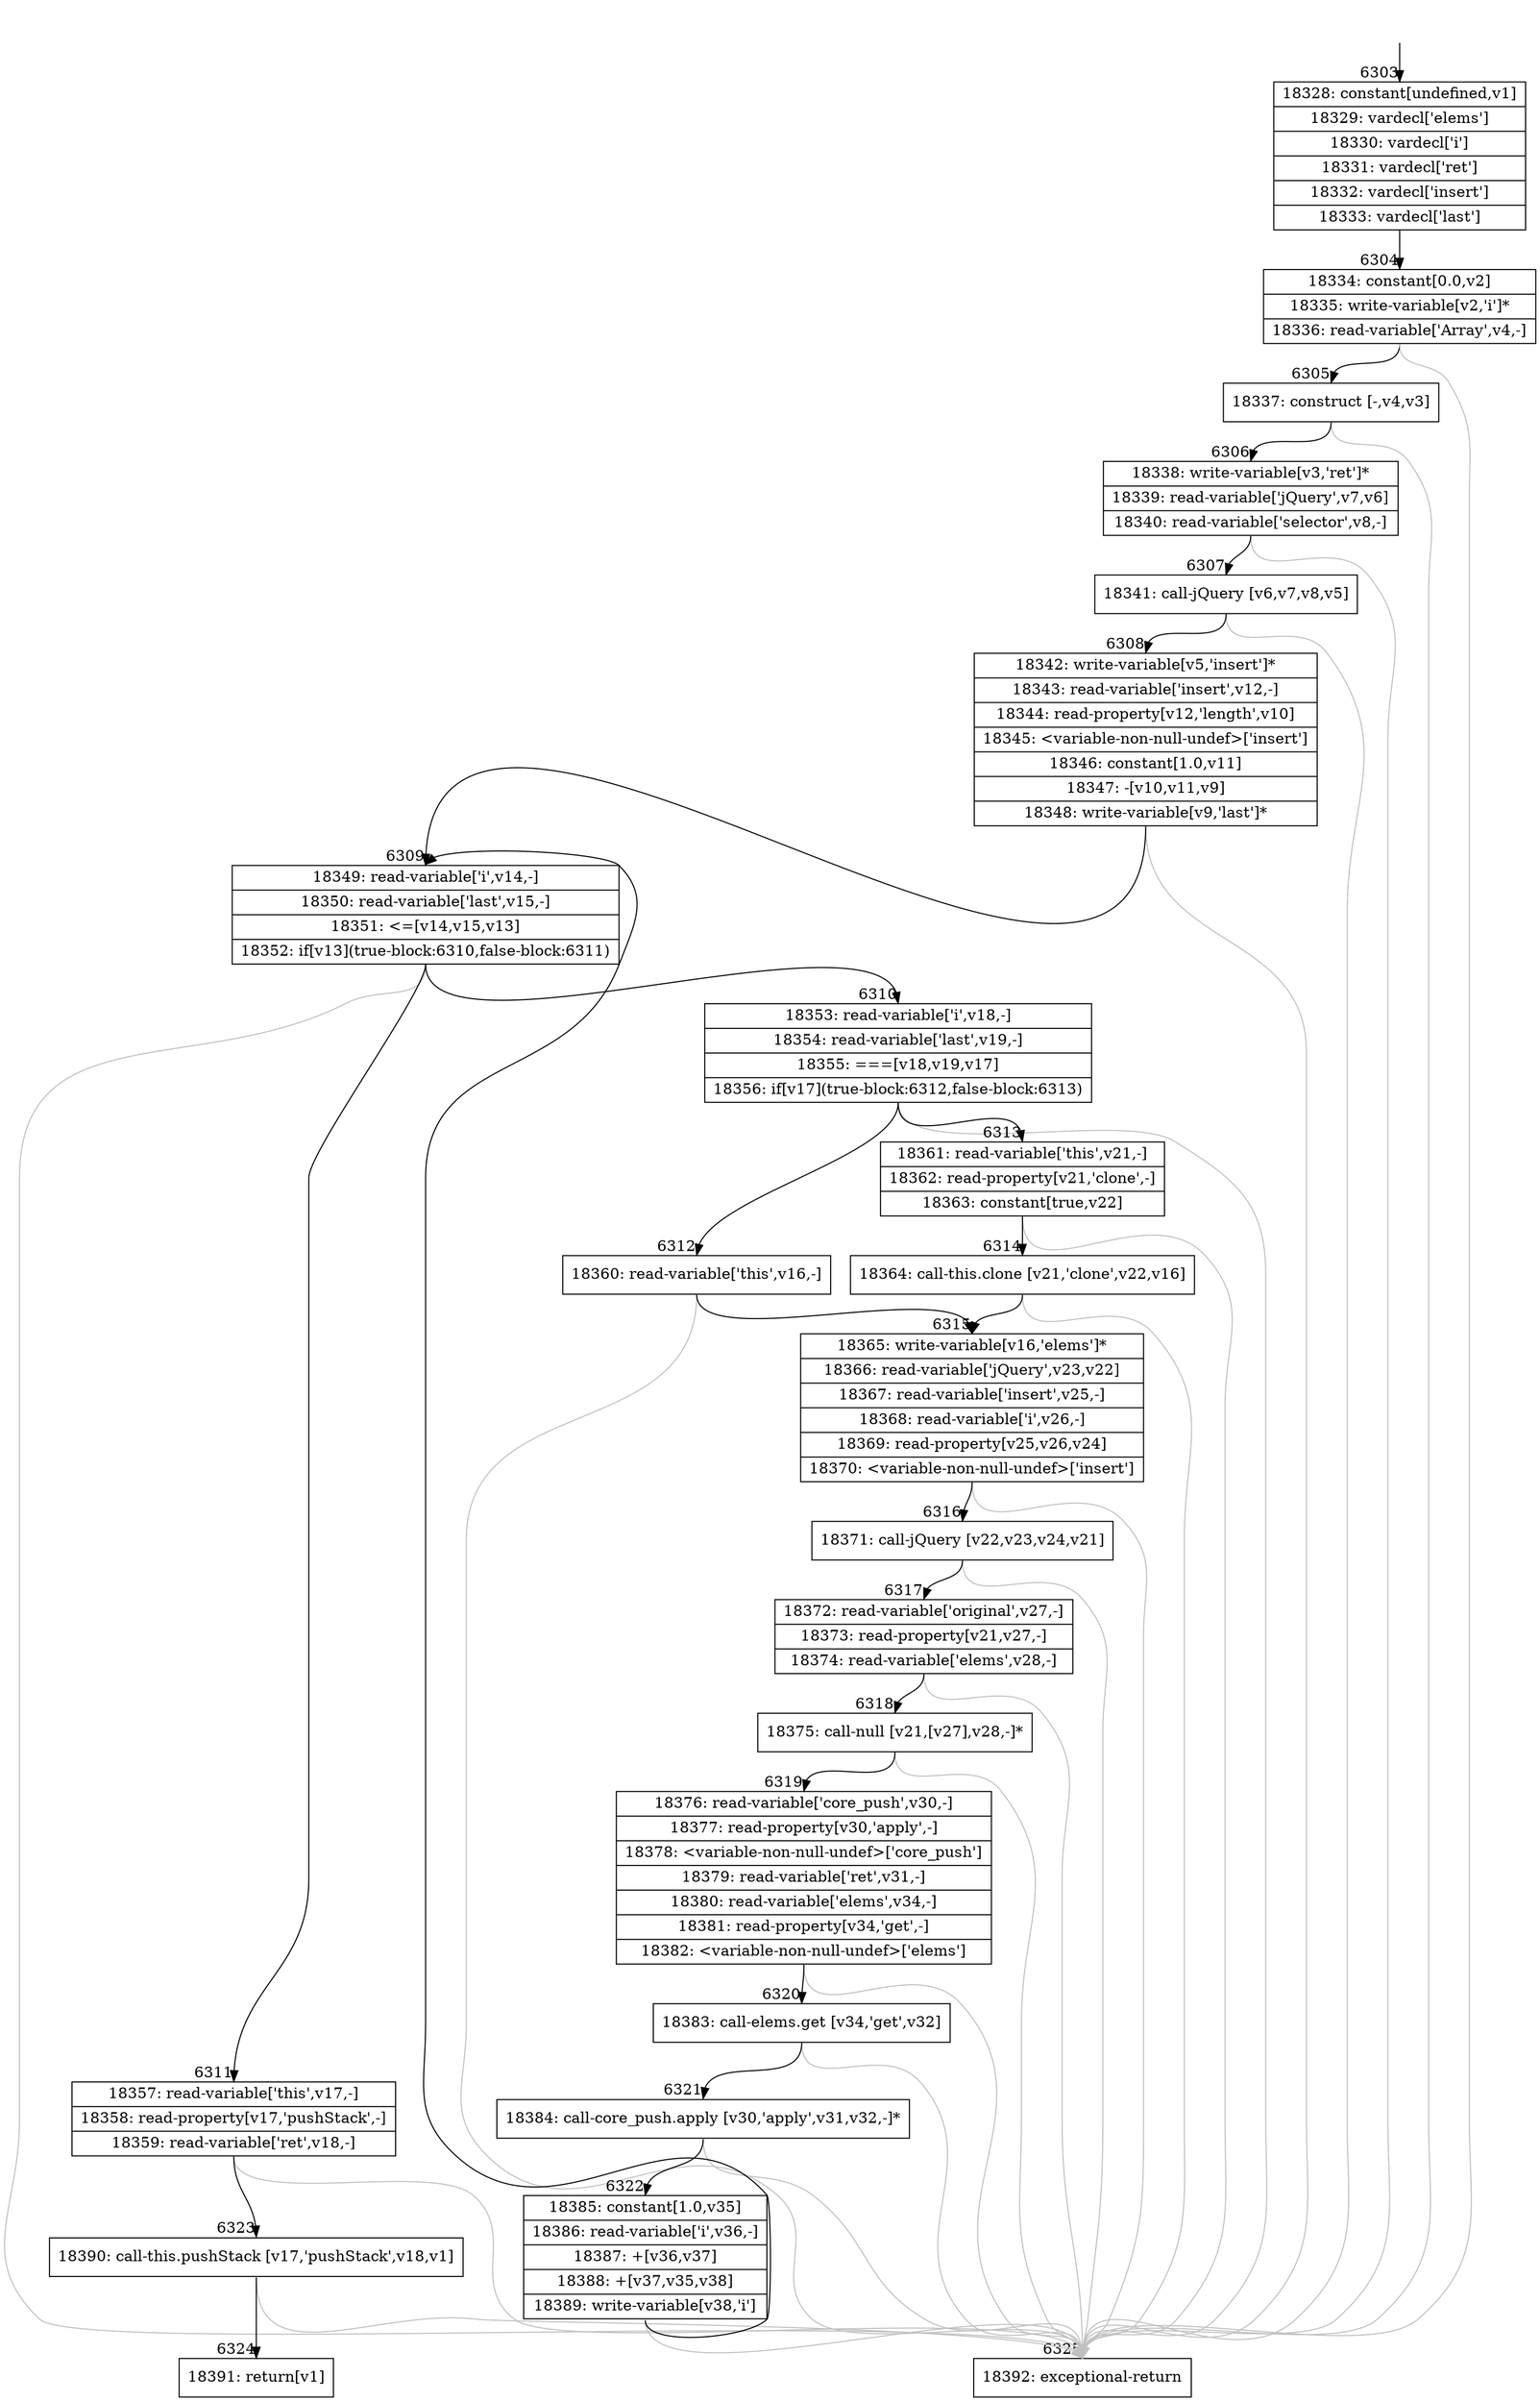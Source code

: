 digraph {
rankdir="TD"
BB_entry411[shape=none,label=""];
BB_entry411 -> BB6303 [tailport=s, headport=n, headlabel="    6303"]
BB6303 [shape=record label="{18328: constant[undefined,v1]|18329: vardecl['elems']|18330: vardecl['i']|18331: vardecl['ret']|18332: vardecl['insert']|18333: vardecl['last']}" ] 
BB6303 -> BB6304 [tailport=s, headport=n, headlabel="      6304"]
BB6304 [shape=record label="{18334: constant[0.0,v2]|18335: write-variable[v2,'i']*|18336: read-variable['Array',v4,-]}" ] 
BB6304 -> BB6305 [tailport=s, headport=n, headlabel="      6305"]
BB6304 -> BB6325 [tailport=s, headport=n, color=gray, headlabel="      6325"]
BB6305 [shape=record label="{18337: construct [-,v4,v3]}" ] 
BB6305 -> BB6306 [tailport=s, headport=n, headlabel="      6306"]
BB6305 -> BB6325 [tailport=s, headport=n, color=gray]
BB6306 [shape=record label="{18338: write-variable[v3,'ret']*|18339: read-variable['jQuery',v7,v6]|18340: read-variable['selector',v8,-]}" ] 
BB6306 -> BB6307 [tailport=s, headport=n, headlabel="      6307"]
BB6306 -> BB6325 [tailport=s, headport=n, color=gray]
BB6307 [shape=record label="{18341: call-jQuery [v6,v7,v8,v5]}" ] 
BB6307 -> BB6308 [tailport=s, headport=n, headlabel="      6308"]
BB6307 -> BB6325 [tailport=s, headport=n, color=gray]
BB6308 [shape=record label="{18342: write-variable[v5,'insert']*|18343: read-variable['insert',v12,-]|18344: read-property[v12,'length',v10]|18345: \<variable-non-null-undef\>['insert']|18346: constant[1.0,v11]|18347: -[v10,v11,v9]|18348: write-variable[v9,'last']*}" ] 
BB6308 -> BB6309 [tailport=s, headport=n, headlabel="      6309"]
BB6308 -> BB6325 [tailport=s, headport=n, color=gray]
BB6309 [shape=record label="{18349: read-variable['i',v14,-]|18350: read-variable['last',v15,-]|18351: \<=[v14,v15,v13]|18352: if[v13](true-block:6310,false-block:6311)}" ] 
BB6309 -> BB6310 [tailport=s, headport=n, headlabel="      6310"]
BB6309 -> BB6311 [tailport=s, headport=n, headlabel="      6311"]
BB6309 -> BB6325 [tailport=s, headport=n, color=gray]
BB6310 [shape=record label="{18353: read-variable['i',v18,-]|18354: read-variable['last',v19,-]|18355: ===[v18,v19,v17]|18356: if[v17](true-block:6312,false-block:6313)}" ] 
BB6310 -> BB6312 [tailport=s, headport=n, headlabel="      6312"]
BB6310 -> BB6313 [tailport=s, headport=n, headlabel="      6313"]
BB6310 -> BB6325 [tailport=s, headport=n, color=gray]
BB6311 [shape=record label="{18357: read-variable['this',v17,-]|18358: read-property[v17,'pushStack',-]|18359: read-variable['ret',v18,-]}" ] 
BB6311 -> BB6323 [tailport=s, headport=n, headlabel="      6323"]
BB6311 -> BB6325 [tailport=s, headport=n, color=gray]
BB6312 [shape=record label="{18360: read-variable['this',v16,-]}" ] 
BB6312 -> BB6315 [tailport=s, headport=n, headlabel="      6315"]
BB6312 -> BB6325 [tailport=s, headport=n, color=gray]
BB6313 [shape=record label="{18361: read-variable['this',v21,-]|18362: read-property[v21,'clone',-]|18363: constant[true,v22]}" ] 
BB6313 -> BB6314 [tailport=s, headport=n, headlabel="      6314"]
BB6313 -> BB6325 [tailport=s, headport=n, color=gray]
BB6314 [shape=record label="{18364: call-this.clone [v21,'clone',v22,v16]}" ] 
BB6314 -> BB6315 [tailport=s, headport=n]
BB6314 -> BB6325 [tailport=s, headport=n, color=gray]
BB6315 [shape=record label="{18365: write-variable[v16,'elems']*|18366: read-variable['jQuery',v23,v22]|18367: read-variable['insert',v25,-]|18368: read-variable['i',v26,-]|18369: read-property[v25,v26,v24]|18370: \<variable-non-null-undef\>['insert']}" ] 
BB6315 -> BB6316 [tailport=s, headport=n, headlabel="      6316"]
BB6315 -> BB6325 [tailport=s, headport=n, color=gray]
BB6316 [shape=record label="{18371: call-jQuery [v22,v23,v24,v21]}" ] 
BB6316 -> BB6317 [tailport=s, headport=n, headlabel="      6317"]
BB6316 -> BB6325 [tailport=s, headport=n, color=gray]
BB6317 [shape=record label="{18372: read-variable['original',v27,-]|18373: read-property[v21,v27,-]|18374: read-variable['elems',v28,-]}" ] 
BB6317 -> BB6318 [tailport=s, headport=n, headlabel="      6318"]
BB6317 -> BB6325 [tailport=s, headport=n, color=gray]
BB6318 [shape=record label="{18375: call-null [v21,[v27],v28,-]*}" ] 
BB6318 -> BB6319 [tailport=s, headport=n, headlabel="      6319"]
BB6318 -> BB6325 [tailport=s, headport=n, color=gray]
BB6319 [shape=record label="{18376: read-variable['core_push',v30,-]|18377: read-property[v30,'apply',-]|18378: \<variable-non-null-undef\>['core_push']|18379: read-variable['ret',v31,-]|18380: read-variable['elems',v34,-]|18381: read-property[v34,'get',-]|18382: \<variable-non-null-undef\>['elems']}" ] 
BB6319 -> BB6320 [tailport=s, headport=n, headlabel="      6320"]
BB6319 -> BB6325 [tailport=s, headport=n, color=gray]
BB6320 [shape=record label="{18383: call-elems.get [v34,'get',v32]}" ] 
BB6320 -> BB6321 [tailport=s, headport=n, headlabel="      6321"]
BB6320 -> BB6325 [tailport=s, headport=n, color=gray]
BB6321 [shape=record label="{18384: call-core_push.apply [v30,'apply',v31,v32,-]*}" ] 
BB6321 -> BB6322 [tailport=s, headport=n, headlabel="      6322"]
BB6321 -> BB6325 [tailport=s, headport=n, color=gray]
BB6322 [shape=record label="{18385: constant[1.0,v35]|18386: read-variable['i',v36,-]|18387: +[v36,v37]|18388: +[v37,v35,v38]|18389: write-variable[v38,'i']}" ] 
BB6322 -> BB6309 [tailport=s, headport=n]
BB6322 -> BB6325 [tailport=s, headport=n, color=gray]
BB6323 [shape=record label="{18390: call-this.pushStack [v17,'pushStack',v18,v1]}" ] 
BB6323 -> BB6324 [tailport=s, headport=n, headlabel="      6324"]
BB6323 -> BB6325 [tailport=s, headport=n, color=gray]
BB6324 [shape=record label="{18391: return[v1]}" ] 
BB6325 [shape=record label="{18392: exceptional-return}" ] 
}
